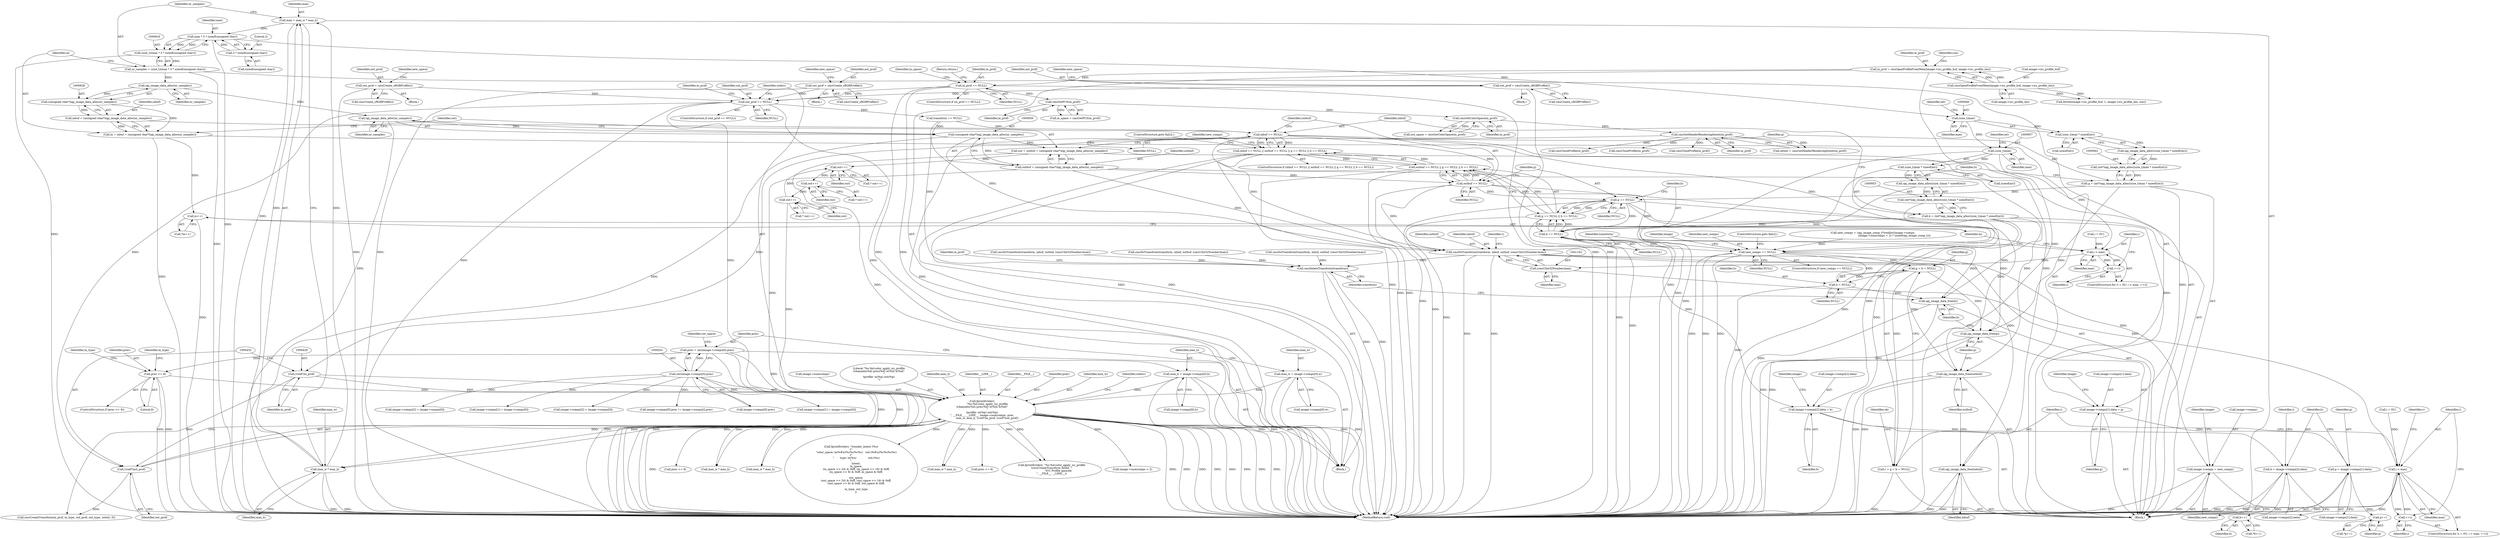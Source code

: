 digraph "0_openjpeg_2e5ab1d9987831c981ff05862e8ccf1381ed58ea@API" {
"1000917" [label="(Call,max * 3 * sizeof(unsigned char))"];
"1000908" [label="(Call,max = max_w * max_h)"];
"1000910" [label="(Call,max_w * max_h)"];
"1000417" [label="(Call,fprintf(stderr,\n            \"%s:%d:color_apply_icc_profile\n\tchannels(%d) prec(%d) w(%d) h(%d)\"\n            \"\n\tprofile: in(%p) out(%p)\n\", __FILE__, __LINE__, image->numcomps, prec,\n            max_w, max_h, (void*)in_prof, (void*)out_prof))"];
"1000198" [label="(Call,prec = (int)image->comps[0].prec)"];
"1000200" [label="(Call,(int)image->comps[0].prec)"];
"1000320" [label="(Call,prec <= 8)"];
"1000180" [label="(Call,max_w = image->comps[0].w)"];
"1000189" [label="(Call,max_h = image->comps[0].h)"];
"1000428" [label="(Call,(void*)in_prof)"];
"1000178" [label="(Call,cmsGetHeaderRenderingIntent(in_prof))"];
"1000174" [label="(Call,cmsGetColorSpace(in_prof))"];
"1000170" [label="(Call,cmsGetPCS(in_prof))"];
"1000163" [label="(Call,in_prof == NULL)"];
"1000136" [label="(Call,in_prof = cmsOpenProfileFromMem(image->icc_profile_buf, image->icc_profile_len))"];
"1000138" [label="(Call,cmsOpenProfileFromMem(image->icc_profile_buf, image->icc_profile_len))"];
"1000431" [label="(Call,(void*)out_prof)"];
"1000410" [label="(Call,out_prof == NULL)"];
"1000338" [label="(Call,out_prof = cmsCreate_sRGBProfile())"];
"1000374" [label="(Call,out_prof = cmsCreate_sRGBProfile())"];
"1000356" [label="(Call,out_prof = cmsCreate_sRGBProfile())"];
"1000919" [label="(Call,3 * sizeof(unsigned char))"];
"1000915" [label="(Call,(size_t)(max * 3 * sizeof(unsigned char)))"];
"1000913" [label="(Call,nr_samples = (size_t)(max * 3 * sizeof(unsigned char)))"];
"1000929" [label="(Call,opj_image_data_alloc(nr_samples))"];
"1000927" [label="(Call,(unsigned char*)opj_image_data_alloc(nr_samples))"];
"1000923" [label="(Call,in = inbuf = (unsigned char*)opj_image_data_alloc(nr_samples))"];
"1001090" [label="(Call,in++)"];
"1000925" [label="(Call,inbuf = (unsigned char*)opj_image_data_alloc(nr_samples))"];
"1000963" [label="(Call,inbuf == NULL)"];
"1000962" [label="(Call,inbuf == NULL || outbuf == NULL || g == NULL || b == NULL)"];
"1000967" [label="(Call,outbuf == NULL)"];
"1000966" [label="(Call,outbuf == NULL || g == NULL || b == NULL)"];
"1000971" [label="(Call,g == NULL)"];
"1000970" [label="(Call,g == NULL || b == NULL)"];
"1000974" [label="(Call,b == NULL)"];
"1000996" [label="(Call,new_comps == NULL)"];
"1001001" [label="(Call,image->comps = new_comps)"];
"1001170" [label="(Call,g = b = NULL)"];
"1001168" [label="(Call,r = g = b = NULL)"];
"1001183" [label="(Call,opj_image_data_free(g))"];
"1001172" [label="(Call,b = NULL)"];
"1001185" [label="(Call,opj_image_data_free(b))"];
"1001055" [label="(Call,image->comps[2].data = b)"];
"1001122" [label="(Call,b = image->comps[2].data)"];
"1001161" [label="(Call,b++)"];
"1001046" [label="(Call,image->comps[1].data = g)"];
"1001113" [label="(Call,g = image->comps[1].data)"];
"1001152" [label="(Call,g++)"];
"1001097" [label="(Call,cmsDoTransform(transform, inbuf, outbuf, (cmsUInt32Number)max))"];
"1001179" [label="(Call,opj_image_data_free(inbuf))"];
"1001181" [label="(Call,opj_image_data_free(outbuf))"];
"1001473" [label="(Call,cmsDeleteTransform(transform))"];
"1000937" [label="(Call,opj_image_data_alloc(nr_samples))"];
"1000935" [label="(Call,(unsigned char*)opj_image_data_alloc(nr_samples))"];
"1000931" [label="(Call,out = outbuf = (unsigned char*)opj_image_data_alloc(nr_samples))"];
"1001148" [label="(Call,out++)"];
"1001157" [label="(Call,out++)"];
"1001166" [label="(Call,out++)"];
"1000933" [label="(Call,outbuf = (unsigned char*)opj_image_data_alloc(nr_samples))"];
"1000945" [label="(Call,(size_t)max)"];
"1000944" [label="(Call,(size_t)max * sizeof(int))"];
"1000943" [label="(Call,opj_image_data_alloc((size_t)max * sizeof(int)))"];
"1000941" [label="(Call,(int*)opj_image_data_alloc((size_t)max * sizeof(int)))"];
"1000939" [label="(Call,g = (int*)opj_image_data_alloc((size_t)max * sizeof(int)))"];
"1000956" [label="(Call,(size_t)max)"];
"1000955" [label="(Call,(size_t)max * sizeof(int))"];
"1000954" [label="(Call,opj_image_data_alloc((size_t)max * sizeof(int)))"];
"1000952" [label="(Call,(int*)opj_image_data_alloc((size_t)max * sizeof(int)))"];
"1000950" [label="(Call,b = (int*)opj_image_data_alloc((size_t)max * sizeof(int)))"];
"1001082" [label="(Call,i < max)"];
"1001085" [label="(Call,++i)"];
"1001101" [label="(Call,(cmsUInt32Number)max)"];
"1001135" [label="(Call,i < max)"];
"1001138" [label="(Call,++i)"];
"1001005" [label="(Identifier,new_comps)"];
"1001321" [label="(Call,image->comps[2] = image->comps[0])"];
"1001103" [label="(Identifier,max)"];
"1000912" [label="(Identifier,max_h)"];
"1000175" [label="(Identifier,in_prof)"];
"1000180" [label="(Call,max_w = image->comps[0].w)"];
"1001099" [label="(Identifier,inbuf)"];
"1001168" [label="(Call,r = g = b = NULL)"];
"1001115" [label="(Call,image->comps[1].data)"];
"1000507" [label="(Call,image->numcomps > 2)"];
"1001169" [label="(Identifier,r)"];
"1000169" [label="(Identifier,in_space)"];
"1000929" [label="(Call,opj_image_data_alloc(nr_samples))"];
"1000969" [label="(Identifier,NULL)"];
"1000419" [label="(Literal,\"%s:%d:color_apply_icc_profile\n\tchannels(%d) prec(%d) w(%d) h(%d)\"\n            \"\n\tprofile: in(%p) out(%p)\n\")"];
"1000191" [label="(Call,image->comps[0].h)"];
"1000963" [label="(Call,inbuf == NULL)"];
"1000961" [label="(ControlStructure,if (inbuf == NULL || outbuf == NULL || g == NULL || b == NULL))"];
"1000947" [label="(Identifier,max)"];
"1001158" [label="(Identifier,out)"];
"1000948" [label="(Call,sizeof(int))"];
"1000997" [label="(Identifier,new_comps)"];
"1000190" [label="(Identifier,max_h)"];
"1000431" [label="(Call,(void*)out_prof)"];
"1000276" [label="(Call,image->comps[0].prec != image->comps[i].prec)"];
"1000213" [label="(Block,)"];
"1000374" [label="(Call,out_prof = cmsCreate_sRGBProfile())"];
"1000919" [label="(Call,3 * sizeof(unsigned char))"];
"1001056" [label="(Call,image->comps[2].data)"];
"1000427" [label="(Identifier,max_h)"];
"1000911" [label="(Identifier,max_w)"];
"1000933" [label="(Call,outbuf = (unsigned char*)opj_image_data_alloc(nr_samples))"];
"1000514" [label="(Call,prec <= 8)"];
"1001085" [label="(Call,++i)"];
"1001079" [label="(Call,i = 0U)"];
"1000414" [label="(Call,cmsCloseProfile(in_prof))"];
"1000938" [label="(Identifier,nr_samples)"];
"1000415" [label="(Identifier,in_prof)"];
"1001054" [label="(Identifier,g)"];
"1001090" [label="(Call,in++)"];
"1000970" [label="(Call,g == NULL || b == NULL)"];
"1000376" [label="(Call,cmsCreate_sRGBProfile())"];
"1001059" [label="(Identifier,image)"];
"1001149" [label="(Identifier,out)"];
"1000421" [label="(Identifier,__LINE__)"];
"1000915" [label="(Call,(size_t)(max * 3 * sizeof(unsigned char)))"];
"1000714" [label="(Call,max_w * max_h)"];
"1000357" [label="(Identifier,out_prof)"];
"1000909" [label="(Identifier,max)"];
"1000962" [label="(Call,inbuf == NULL || outbuf == NULL || g == NULL || b == NULL)"];
"1001135" [label="(Call,i < max)"];
"1001063" [label="(Identifier,b)"];
"1001132" [label="(Call,i = 0U)"];
"1001476" [label="(Identifier,in_prof)"];
"1001133" [label="(Identifier,i)"];
"1000418" [label="(Identifier,stderr)"];
"1001084" [label="(Identifier,max)"];
"1000325" [label="(Identifier,in_type)"];
"1000151" [label="(Call,fwrite(image->icc_profile_buf, 1, image->icc_profile_len, icm))"];
"1000410" [label="(Call,out_prof == NULL)"];
"1000931" [label="(Call,out = outbuf = (unsigned char*)opj_image_data_alloc(nr_samples))"];
"1001055" [label="(Call,image->comps[2].data = b)"];
"1001078" [label="(ControlStructure,for (i = 0U; i < max; ++i))"];
"1000162" [label="(ControlStructure,if (in_prof == NULL))"];
"1000333" [label="(Identifier,in_type)"];
"1000412" [label="(Identifier,NULL)"];
"1000181" [label="(Identifier,max_w)"];
"1000954" [label="(Call,opj_image_data_alloc((size_t)max * sizeof(int)))"];
"1001138" [label="(Call,++i)"];
"1000932" [label="(Identifier,out)"];
"1000360" [label="(Identifier,new_space)"];
"1001182" [label="(Identifier,outbuf)"];
"1000958" [label="(Identifier,max)"];
"1000420" [label="(Identifier,__FILE__)"];
"1001487" [label="(MethodReturn,void)"];
"1000927" [label="(Call,(unsigned char*)opj_image_data_alloc(nr_samples))"];
"1000136" [label="(Call,in_prof = cmsOpenProfileFromMem(image->icc_profile_buf, image->icc_profile_len))"];
"1000960" [label="(Identifier,int)"];
"1000524" [label="(Call,max_w * max_h)"];
"1001105" [label="(Identifier,r)"];
"1000959" [label="(Call,sizeof(int))"];
"1000945" [label="(Call,(size_t)max)"];
"1001124" [label="(Call,image->comps[2].data)"];
"1000917" [label="(Call,max * 3 * sizeof(unsigned char))"];
"1000430" [label="(Identifier,in_prof)"];
"1000930" [label="(Identifier,nr_samples)"];
"1000980" [label="(Identifier,new_comps)"];
"1001097" [label="(Call,cmsDoTransform(transform, inbuf, outbuf, (cmsUInt32Number)max))"];
"1001101" [label="(Call,(cmsUInt32Number)max)"];
"1000358" [label="(Call,cmsCreate_sRGBProfile())"];
"1001151" [label="(Call,*g++)"];
"1001473" [label="(Call,cmsDeleteTransform(transform))"];
"1000920" [label="(Literal,3)"];
"1001184" [label="(Identifier,g)"];
"1001181" [label="(Call,opj_image_data_free(outbuf))"];
"1001139" [label="(Identifier,i)"];
"1000340" [label="(Call,cmsCreate_sRGBProfile())"];
"1000972" [label="(Identifier,g)"];
"1000165" [label="(Identifier,NULL)"];
"1000949" [label="(Identifier,int)"];
"1000976" [label="(Identifier,NULL)"];
"1000955" [label="(Call,(size_t)max * sizeof(int))"];
"1001174" [label="(Identifier,NULL)"];
"1000167" [label="(Return,return;)"];
"1000198" [label="(Call,prec = (int)image->comps[0].prec)"];
"1001091" [label="(Identifier,in)"];
"1000434" [label="(Call,fprintf(stderr, \"\trender_intent (%u)\n\t\"\n            \"color_space: in(%#x)(%c%c%c%c)   out:(%#x)(%c%c%c%c)\n\t\"\n            \"       type: in(%u)              out:(%u)\n\",\n            intent,\n            in_space,\n            (in_space >> 24) & 0xff, (in_space >> 16) & 0xff,\n            (in_space >> 8) & 0xff, in_space & 0xff,\n\n            out_space,\n            (out_space >> 24) & 0xff, (out_space >> 16) & 0xff,\n            (out_space >> 8) & 0xff, out_space & 0xff,\n\n            in_type, out_type\n           ))"];
"1001024" [label="(Call,image->comps[1] = image->comps[0])"];
"1001179" [label="(Call,opj_image_data_free(inbuf))"];
"1001123" [label="(Identifier,b)"];
"1001153" [label="(Identifier,g)"];
"1001137" [label="(Identifier,max)"];
"1000965" [label="(Identifier,NULL)"];
"1000978" [label="(ControlStructure,goto fails2;)"];
"1000168" [label="(Call,in_space = cmsGetPCS(in_prof))"];
"1000952" [label="(Call,(int*)opj_image_data_alloc((size_t)max * sizeof(int)))"];
"1001083" [label="(Identifier,i)"];
"1000966" [label="(Call,outbuf == NULL || g == NULL || b == NULL)"];
"1000944" [label="(Call,(size_t)max * sizeof(int))"];
"1001035" [label="(Call,image->comps[2] = image->comps[0])"];
"1000164" [label="(Identifier,in_prof)"];
"1001082" [label="(Call,i < max)"];
"1000172" [label="(Call,out_space = cmsGetColorSpace(in_prof))"];
"1000995" [label="(ControlStructure,if (new_comps == NULL))"];
"1001196" [label="(Call,max_w * max_h)"];
"1000142" [label="(Call,image->icc_profile_len)"];
"1000425" [label="(Identifier,prec)"];
"1000406" [label="(Call,cmsCloseProfile(in_prof))"];
"1000910" [label="(Call,max_w * max_h)"];
"1001186" [label="(Identifier,b)"];
"1001156" [label="(Call,* out++)"];
"1000375" [label="(Identifier,out_prof)"];
"1001009" [label="(Identifier,image)"];
"1000342" [label="(Identifier,new_space)"];
"1001162" [label="(Identifier,b)"];
"1001152" [label="(Call,g++)"];
"1000480" [label="(Call,cmsCreateTransform(in_prof, in_type, out_prof, out_type, intent, 0))"];
"1000973" [label="(Identifier,NULL)"];
"1000913" [label="(Call,nr_samples = (size_t)(max * 3 * sizeof(unsigned char)))"];
"1000426" [label="(Identifier,max_w)"];
"1000492" [label="(Call,transform == NULL)"];
"1000939" [label="(Call,g = (int*)opj_image_data_alloc((size_t)max * sizeof(int)))"];
"1000971" [label="(Call,g == NULL)"];
"1001310" [label="(Call,image->comps[1] = image->comps[0])"];
"1000902" [label="(Block,)"];
"1000378" [label="(Identifier,new_space)"];
"1001172" [label="(Call,b = NULL)"];
"1000943" [label="(Call,opj_image_data_alloc((size_t)max * sizeof(int)))"];
"1000925" [label="(Call,inbuf = (unsigned char*)opj_image_data_alloc(nr_samples))"];
"1000411" [label="(Identifier,out_prof)"];
"1001047" [label="(Call,image->comps[1].data)"];
"1001066" [label="(Identifier,image)"];
"1000433" [label="(Identifier,out_prof)"];
"1000349" [label="(Block,)"];
"1001000" [label="(ControlStructure,goto fails2;)"];
"1000182" [label="(Call,image->comps[0].w)"];
"1001089" [label="(Call,*in++)"];
"1000189" [label="(Call,max_h = image->comps[0].h)"];
"1001100" [label="(Identifier,outbuf)"];
"1001173" [label="(Identifier,b)"];
"1000817" [label="(Call,cmsDoTransform(transform, inbuf, outbuf, (cmsUInt32Number)max))"];
"1000147" [label="(Identifier,icm)"];
"1000937" [label="(Call,opj_image_data_alloc(nr_samples))"];
"1000339" [label="(Identifier,out_prof)"];
"1001183" [label="(Call,opj_image_data_free(g))"];
"1000934" [label="(Identifier,outbuf)"];
"1000113" [label="(Block,)"];
"1000199" [label="(Identifier,prec)"];
"1001144" [label="(Identifier,r)"];
"1001157" [label="(Call,out++)"];
"1000202" [label="(Call,image->comps[0].prec)"];
"1000979" [label="(Call,new_comps = (opj_image_comp_t*)realloc(image->comps,\n                                                   (image->numcomps + 2) * sizeof(opj_image_comp_t)))"];
"1001166" [label="(Call,out++)"];
"1000338" [label="(Call,out_prof = cmsCreate_sRGBProfile())"];
"1000956" [label="(Call,(size_t)max)"];
"1001136" [label="(Identifier,i)"];
"1000211" [label="(Identifier,out_space)"];
"1000356" [label="(Call,out_prof = cmsCreate_sRGBProfile())"];
"1001113" [label="(Call,g = image->comps[1].data)"];
"1000322" [label="(Literal,8)"];
"1001383" [label="(Call,cmsDoTransform(transform, inbuf, outbuf, (cmsUInt32Number)max))"];
"1000923" [label="(Call,in = inbuf = (unsigned char*)opj_image_data_alloc(nr_samples))"];
"1000996" [label="(Call,new_comps == NULL)"];
"1001474" [label="(Identifier,transform)"];
"1001167" [label="(Identifier,out)"];
"1000321" [label="(Identifier,prec)"];
"1001171" [label="(Identifier,g)"];
"1001165" [label="(Call,* out++)"];
"1000899" [label="(Call,prec <= 8)"];
"1000908" [label="(Call,max = max_w * max_h)"];
"1001086" [label="(Identifier,i)"];
"1000409" [label="(ControlStructure,if (out_prof == NULL))"];
"1000176" [label="(Call,intent = cmsGetHeaderRenderingIntent(in_prof))"];
"1000998" [label="(Identifier,NULL)"];
"1000627" [label="(Call,cmsDoTransform(transform, inbuf, outbuf, (cmsUInt32Number)max))"];
"1001147" [label="(Call,* out++)"];
"1000367" [label="(Block,)"];
"1001131" [label="(ControlStructure,for (i = 0U; i < max; ++i))"];
"1000139" [label="(Call,image->icc_profile_buf)"];
"1000921" [label="(Call,sizeof(unsigned char))"];
"1001160" [label="(Call,*b++)"];
"1000964" [label="(Identifier,inbuf)"];
"1000974" [label="(Call,b == NULL)"];
"1000428" [label="(Call,(void*)in_prof)"];
"1000975" [label="(Identifier,b)"];
"1000935" [label="(Call,(unsigned char*)opj_image_data_alloc(nr_samples))"];
"1001176" [label="(Identifier,ok)"];
"1000417" [label="(Call,fprintf(stderr,\n            \"%s:%d:color_apply_icc_profile\n\tchannels(%d) prec(%d) w(%d) h(%d)\"\n            \"\n\tprofile: in(%p) out(%p)\n\", __FILE__, __LINE__, image->numcomps, prec,\n            max_w, max_h, (void*)in_prof, (void*)out_prof))"];
"1000319" [label="(ControlStructure,if (prec <= 8))"];
"1000174" [label="(Call,cmsGetColorSpace(in_prof))"];
"1001001" [label="(Call,image->comps = new_comps)"];
"1000967" [label="(Call,outbuf == NULL)"];
"1001148" [label="(Call,out++)"];
"1000137" [label="(Identifier,in_prof)"];
"1000171" [label="(Identifier,in_prof)"];
"1000940" [label="(Identifier,g)"];
"1000918" [label="(Identifier,max)"];
"1000968" [label="(Identifier,outbuf)"];
"1001046" [label="(Call,image->comps[1].data = g)"];
"1001185" [label="(Call,opj_image_data_free(b))"];
"1000200" [label="(Call,(int)image->comps[0].prec)"];
"1000941" [label="(Call,(int*)opj_image_data_alloc((size_t)max * sizeof(int)))"];
"1000179" [label="(Identifier,in_prof)"];
"1000138" [label="(Call,cmsOpenProfileFromMem(image->icc_profile_buf, image->icc_profile_len))"];
"1000914" [label="(Identifier,nr_samples)"];
"1000435" [label="(Identifier,stderr)"];
"1000924" [label="(Identifier,in)"];
"1000170" [label="(Call,cmsGetPCS(in_prof))"];
"1000178" [label="(Call,cmsGetHeaderRenderingIntent(in_prof))"];
"1001098" [label="(Identifier,transform)"];
"1001114" [label="(Identifier,g)"];
"1000926" [label="(Identifier,inbuf)"];
"1000950" [label="(Call,b = (int*)opj_image_data_alloc((size_t)max * sizeof(int)))"];
"1001180" [label="(Identifier,inbuf)"];
"1001003" [label="(Identifier,image)"];
"1001161" [label="(Call,b++)"];
"1001002" [label="(Call,image->comps)"];
"1001122" [label="(Call,b = image->comps[2].data)"];
"1001170" [label="(Call,g = b = NULL)"];
"1000422" [label="(Call,image->numcomps)"];
"1000320" [label="(Call,prec <= 8)"];
"1000163" [label="(Call,in_prof == NULL)"];
"1000316" [label="(Call,cmsCloseProfile(in_prof))"];
"1000496" [label="(Call,fprintf(stderr, \"%s:%d:color_apply_icc_profile\n\tcmsCreateTransform failed. \"\n                \"ICC Profile ignored.\n\", __FILE__, __LINE__))"];
"1000951" [label="(Identifier,b)"];
"1000917" -> "1000915"  [label="AST: "];
"1000917" -> "1000919"  [label="CFG: "];
"1000918" -> "1000917"  [label="AST: "];
"1000919" -> "1000917"  [label="AST: "];
"1000915" -> "1000917"  [label="CFG: "];
"1000917" -> "1001487"  [label="DDG: "];
"1000917" -> "1000915"  [label="DDG: "];
"1000917" -> "1000915"  [label="DDG: "];
"1000908" -> "1000917"  [label="DDG: "];
"1000919" -> "1000917"  [label="DDG: "];
"1000917" -> "1000945"  [label="DDG: "];
"1000908" -> "1000902"  [label="AST: "];
"1000908" -> "1000910"  [label="CFG: "];
"1000909" -> "1000908"  [label="AST: "];
"1000910" -> "1000908"  [label="AST: "];
"1000914" -> "1000908"  [label="CFG: "];
"1000908" -> "1001487"  [label="DDG: "];
"1000910" -> "1000908"  [label="DDG: "];
"1000910" -> "1000908"  [label="DDG: "];
"1000910" -> "1000912"  [label="CFG: "];
"1000911" -> "1000910"  [label="AST: "];
"1000912" -> "1000910"  [label="AST: "];
"1000910" -> "1001487"  [label="DDG: "];
"1000910" -> "1001487"  [label="DDG: "];
"1000417" -> "1000910"  [label="DDG: "];
"1000417" -> "1000910"  [label="DDG: "];
"1000417" -> "1000113"  [label="AST: "];
"1000417" -> "1000431"  [label="CFG: "];
"1000418" -> "1000417"  [label="AST: "];
"1000419" -> "1000417"  [label="AST: "];
"1000420" -> "1000417"  [label="AST: "];
"1000421" -> "1000417"  [label="AST: "];
"1000422" -> "1000417"  [label="AST: "];
"1000425" -> "1000417"  [label="AST: "];
"1000426" -> "1000417"  [label="AST: "];
"1000427" -> "1000417"  [label="AST: "];
"1000428" -> "1000417"  [label="AST: "];
"1000431" -> "1000417"  [label="AST: "];
"1000435" -> "1000417"  [label="CFG: "];
"1000417" -> "1001487"  [label="DDG: "];
"1000417" -> "1001487"  [label="DDG: "];
"1000417" -> "1001487"  [label="DDG: "];
"1000417" -> "1001487"  [label="DDG: "];
"1000417" -> "1001487"  [label="DDG: "];
"1000417" -> "1001487"  [label="DDG: "];
"1000417" -> "1001487"  [label="DDG: "];
"1000417" -> "1001487"  [label="DDG: "];
"1000417" -> "1001487"  [label="DDG: "];
"1000198" -> "1000417"  [label="DDG: "];
"1000320" -> "1000417"  [label="DDG: "];
"1000180" -> "1000417"  [label="DDG: "];
"1000189" -> "1000417"  [label="DDG: "];
"1000428" -> "1000417"  [label="DDG: "];
"1000431" -> "1000417"  [label="DDG: "];
"1000417" -> "1000434"  [label="DDG: "];
"1000417" -> "1000496"  [label="DDG: "];
"1000417" -> "1000496"  [label="DDG: "];
"1000417" -> "1000507"  [label="DDG: "];
"1000417" -> "1000514"  [label="DDG: "];
"1000417" -> "1000524"  [label="DDG: "];
"1000417" -> "1000524"  [label="DDG: "];
"1000417" -> "1000714"  [label="DDG: "];
"1000417" -> "1000714"  [label="DDG: "];
"1000417" -> "1000899"  [label="DDG: "];
"1000417" -> "1001196"  [label="DDG: "];
"1000417" -> "1001196"  [label="DDG: "];
"1000198" -> "1000113"  [label="AST: "];
"1000198" -> "1000200"  [label="CFG: "];
"1000199" -> "1000198"  [label="AST: "];
"1000200" -> "1000198"  [label="AST: "];
"1000211" -> "1000198"  [label="CFG: "];
"1000198" -> "1001487"  [label="DDG: "];
"1000198" -> "1001487"  [label="DDG: "];
"1000200" -> "1000198"  [label="DDG: "];
"1000198" -> "1000320"  [label="DDG: "];
"1000200" -> "1000202"  [label="CFG: "];
"1000201" -> "1000200"  [label="AST: "];
"1000202" -> "1000200"  [label="AST: "];
"1000200" -> "1001487"  [label="DDG: "];
"1000200" -> "1000276"  [label="DDG: "];
"1000200" -> "1001024"  [label="DDG: "];
"1000200" -> "1001035"  [label="DDG: "];
"1000200" -> "1001310"  [label="DDG: "];
"1000200" -> "1001321"  [label="DDG: "];
"1000320" -> "1000319"  [label="AST: "];
"1000320" -> "1000322"  [label="CFG: "];
"1000321" -> "1000320"  [label="AST: "];
"1000322" -> "1000320"  [label="AST: "];
"1000325" -> "1000320"  [label="CFG: "];
"1000333" -> "1000320"  [label="CFG: "];
"1000320" -> "1001487"  [label="DDG: "];
"1000320" -> "1001487"  [label="DDG: "];
"1000180" -> "1000113"  [label="AST: "];
"1000180" -> "1000182"  [label="CFG: "];
"1000181" -> "1000180"  [label="AST: "];
"1000182" -> "1000180"  [label="AST: "];
"1000190" -> "1000180"  [label="CFG: "];
"1000180" -> "1001487"  [label="DDG: "];
"1000180" -> "1001487"  [label="DDG: "];
"1000189" -> "1000113"  [label="AST: "];
"1000189" -> "1000191"  [label="CFG: "];
"1000190" -> "1000189"  [label="AST: "];
"1000191" -> "1000189"  [label="AST: "];
"1000199" -> "1000189"  [label="CFG: "];
"1000189" -> "1001487"  [label="DDG: "];
"1000189" -> "1001487"  [label="DDG: "];
"1000428" -> "1000430"  [label="CFG: "];
"1000429" -> "1000428"  [label="AST: "];
"1000430" -> "1000428"  [label="AST: "];
"1000432" -> "1000428"  [label="CFG: "];
"1000178" -> "1000428"  [label="DDG: "];
"1000428" -> "1000480"  [label="DDG: "];
"1000178" -> "1000176"  [label="AST: "];
"1000178" -> "1000179"  [label="CFG: "];
"1000179" -> "1000178"  [label="AST: "];
"1000176" -> "1000178"  [label="CFG: "];
"1000178" -> "1000176"  [label="DDG: "];
"1000174" -> "1000178"  [label="DDG: "];
"1000178" -> "1000316"  [label="DDG: "];
"1000178" -> "1000406"  [label="DDG: "];
"1000178" -> "1000414"  [label="DDG: "];
"1000174" -> "1000172"  [label="AST: "];
"1000174" -> "1000175"  [label="CFG: "];
"1000175" -> "1000174"  [label="AST: "];
"1000172" -> "1000174"  [label="CFG: "];
"1000174" -> "1000172"  [label="DDG: "];
"1000170" -> "1000174"  [label="DDG: "];
"1000170" -> "1000168"  [label="AST: "];
"1000170" -> "1000171"  [label="CFG: "];
"1000171" -> "1000170"  [label="AST: "];
"1000168" -> "1000170"  [label="CFG: "];
"1000170" -> "1000168"  [label="DDG: "];
"1000163" -> "1000170"  [label="DDG: "];
"1000163" -> "1000162"  [label="AST: "];
"1000163" -> "1000165"  [label="CFG: "];
"1000164" -> "1000163"  [label="AST: "];
"1000165" -> "1000163"  [label="AST: "];
"1000167" -> "1000163"  [label="CFG: "];
"1000169" -> "1000163"  [label="CFG: "];
"1000163" -> "1001487"  [label="DDG: "];
"1000163" -> "1001487"  [label="DDG: "];
"1000163" -> "1001487"  [label="DDG: "];
"1000136" -> "1000163"  [label="DDG: "];
"1000163" -> "1000410"  [label="DDG: "];
"1000136" -> "1000113"  [label="AST: "];
"1000136" -> "1000138"  [label="CFG: "];
"1000137" -> "1000136"  [label="AST: "];
"1000138" -> "1000136"  [label="AST: "];
"1000147" -> "1000136"  [label="CFG: "];
"1000136" -> "1001487"  [label="DDG: "];
"1000138" -> "1000136"  [label="DDG: "];
"1000138" -> "1000136"  [label="DDG: "];
"1000138" -> "1000142"  [label="CFG: "];
"1000139" -> "1000138"  [label="AST: "];
"1000142" -> "1000138"  [label="AST: "];
"1000138" -> "1000151"  [label="DDG: "];
"1000138" -> "1000151"  [label="DDG: "];
"1000431" -> "1000433"  [label="CFG: "];
"1000432" -> "1000431"  [label="AST: "];
"1000433" -> "1000431"  [label="AST: "];
"1000410" -> "1000431"  [label="DDG: "];
"1000431" -> "1000480"  [label="DDG: "];
"1000410" -> "1000409"  [label="AST: "];
"1000410" -> "1000412"  [label="CFG: "];
"1000411" -> "1000410"  [label="AST: "];
"1000412" -> "1000410"  [label="AST: "];
"1000415" -> "1000410"  [label="CFG: "];
"1000418" -> "1000410"  [label="CFG: "];
"1000410" -> "1001487"  [label="DDG: "];
"1000410" -> "1001487"  [label="DDG: "];
"1000410" -> "1001487"  [label="DDG: "];
"1000338" -> "1000410"  [label="DDG: "];
"1000374" -> "1000410"  [label="DDG: "];
"1000356" -> "1000410"  [label="DDG: "];
"1000410" -> "1000492"  [label="DDG: "];
"1000338" -> "1000213"  [label="AST: "];
"1000338" -> "1000340"  [label="CFG: "];
"1000339" -> "1000338"  [label="AST: "];
"1000340" -> "1000338"  [label="AST: "];
"1000342" -> "1000338"  [label="CFG: "];
"1000338" -> "1001487"  [label="DDG: "];
"1000374" -> "1000367"  [label="AST: "];
"1000374" -> "1000376"  [label="CFG: "];
"1000375" -> "1000374"  [label="AST: "];
"1000376" -> "1000374"  [label="AST: "];
"1000378" -> "1000374"  [label="CFG: "];
"1000374" -> "1001487"  [label="DDG: "];
"1000356" -> "1000349"  [label="AST: "];
"1000356" -> "1000358"  [label="CFG: "];
"1000357" -> "1000356"  [label="AST: "];
"1000358" -> "1000356"  [label="AST: "];
"1000360" -> "1000356"  [label="CFG: "];
"1000356" -> "1001487"  [label="DDG: "];
"1000919" -> "1000921"  [label="CFG: "];
"1000920" -> "1000919"  [label="AST: "];
"1000921" -> "1000919"  [label="AST: "];
"1000915" -> "1000913"  [label="AST: "];
"1000916" -> "1000915"  [label="AST: "];
"1000913" -> "1000915"  [label="CFG: "];
"1000915" -> "1001487"  [label="DDG: "];
"1000915" -> "1000913"  [label="DDG: "];
"1000913" -> "1000902"  [label="AST: "];
"1000914" -> "1000913"  [label="AST: "];
"1000924" -> "1000913"  [label="CFG: "];
"1000913" -> "1001487"  [label="DDG: "];
"1000913" -> "1000929"  [label="DDG: "];
"1000929" -> "1000927"  [label="AST: "];
"1000929" -> "1000930"  [label="CFG: "];
"1000930" -> "1000929"  [label="AST: "];
"1000927" -> "1000929"  [label="CFG: "];
"1000929" -> "1000927"  [label="DDG: "];
"1000929" -> "1000937"  [label="DDG: "];
"1000927" -> "1000925"  [label="AST: "];
"1000928" -> "1000927"  [label="AST: "];
"1000925" -> "1000927"  [label="CFG: "];
"1000927" -> "1000923"  [label="DDG: "];
"1000927" -> "1000925"  [label="DDG: "];
"1000923" -> "1000902"  [label="AST: "];
"1000923" -> "1000925"  [label="CFG: "];
"1000924" -> "1000923"  [label="AST: "];
"1000925" -> "1000923"  [label="AST: "];
"1000932" -> "1000923"  [label="CFG: "];
"1000923" -> "1001487"  [label="DDG: "];
"1000925" -> "1000923"  [label="DDG: "];
"1000923" -> "1001090"  [label="DDG: "];
"1001090" -> "1001089"  [label="AST: "];
"1001090" -> "1001091"  [label="CFG: "];
"1001091" -> "1001090"  [label="AST: "];
"1001089" -> "1001090"  [label="CFG: "];
"1001090" -> "1001487"  [label="DDG: "];
"1000926" -> "1000925"  [label="AST: "];
"1000925" -> "1000963"  [label="DDG: "];
"1000963" -> "1000962"  [label="AST: "];
"1000963" -> "1000965"  [label="CFG: "];
"1000964" -> "1000963"  [label="AST: "];
"1000965" -> "1000963"  [label="AST: "];
"1000968" -> "1000963"  [label="CFG: "];
"1000962" -> "1000963"  [label="CFG: "];
"1000963" -> "1001487"  [label="DDG: "];
"1000963" -> "1000962"  [label="DDG: "];
"1000963" -> "1000962"  [label="DDG: "];
"1000492" -> "1000963"  [label="DDG: "];
"1000963" -> "1000967"  [label="DDG: "];
"1000963" -> "1000996"  [label="DDG: "];
"1000963" -> "1001097"  [label="DDG: "];
"1000963" -> "1001179"  [label="DDG: "];
"1000962" -> "1000961"  [label="AST: "];
"1000962" -> "1000966"  [label="CFG: "];
"1000966" -> "1000962"  [label="AST: "];
"1000978" -> "1000962"  [label="CFG: "];
"1000980" -> "1000962"  [label="CFG: "];
"1000962" -> "1001487"  [label="DDG: "];
"1000962" -> "1001487"  [label="DDG: "];
"1000962" -> "1001487"  [label="DDG: "];
"1000966" -> "1000962"  [label="DDG: "];
"1000966" -> "1000962"  [label="DDG: "];
"1000967" -> "1000966"  [label="AST: "];
"1000967" -> "1000969"  [label="CFG: "];
"1000968" -> "1000967"  [label="AST: "];
"1000969" -> "1000967"  [label="AST: "];
"1000972" -> "1000967"  [label="CFG: "];
"1000966" -> "1000967"  [label="CFG: "];
"1000967" -> "1001487"  [label="DDG: "];
"1000967" -> "1000966"  [label="DDG: "];
"1000967" -> "1000966"  [label="DDG: "];
"1000933" -> "1000967"  [label="DDG: "];
"1000967" -> "1000971"  [label="DDG: "];
"1000967" -> "1000996"  [label="DDG: "];
"1000967" -> "1001097"  [label="DDG: "];
"1000967" -> "1001181"  [label="DDG: "];
"1000966" -> "1000970"  [label="CFG: "];
"1000970" -> "1000966"  [label="AST: "];
"1000966" -> "1001487"  [label="DDG: "];
"1000966" -> "1001487"  [label="DDG: "];
"1000970" -> "1000966"  [label="DDG: "];
"1000970" -> "1000966"  [label="DDG: "];
"1000971" -> "1000970"  [label="AST: "];
"1000971" -> "1000973"  [label="CFG: "];
"1000972" -> "1000971"  [label="AST: "];
"1000973" -> "1000971"  [label="AST: "];
"1000975" -> "1000971"  [label="CFG: "];
"1000970" -> "1000971"  [label="CFG: "];
"1000971" -> "1001487"  [label="DDG: "];
"1000971" -> "1000970"  [label="DDG: "];
"1000971" -> "1000970"  [label="DDG: "];
"1000939" -> "1000971"  [label="DDG: "];
"1000971" -> "1000974"  [label="DDG: "];
"1000971" -> "1000996"  [label="DDG: "];
"1000971" -> "1001046"  [label="DDG: "];
"1000971" -> "1001183"  [label="DDG: "];
"1000970" -> "1000974"  [label="CFG: "];
"1000974" -> "1000970"  [label="AST: "];
"1000970" -> "1001487"  [label="DDG: "];
"1000970" -> "1001487"  [label="DDG: "];
"1000974" -> "1000970"  [label="DDG: "];
"1000974" -> "1000970"  [label="DDG: "];
"1000974" -> "1000976"  [label="CFG: "];
"1000975" -> "1000974"  [label="AST: "];
"1000976" -> "1000974"  [label="AST: "];
"1000974" -> "1001487"  [label="DDG: "];
"1000950" -> "1000974"  [label="DDG: "];
"1000974" -> "1000996"  [label="DDG: "];
"1000974" -> "1001055"  [label="DDG: "];
"1000974" -> "1001185"  [label="DDG: "];
"1000996" -> "1000995"  [label="AST: "];
"1000996" -> "1000998"  [label="CFG: "];
"1000997" -> "1000996"  [label="AST: "];
"1000998" -> "1000996"  [label="AST: "];
"1001000" -> "1000996"  [label="CFG: "];
"1001003" -> "1000996"  [label="CFG: "];
"1000996" -> "1001487"  [label="DDG: "];
"1000996" -> "1001487"  [label="DDG: "];
"1000996" -> "1001487"  [label="DDG: "];
"1000979" -> "1000996"  [label="DDG: "];
"1000996" -> "1001001"  [label="DDG: "];
"1000996" -> "1001170"  [label="DDG: "];
"1000996" -> "1001172"  [label="DDG: "];
"1001001" -> "1000902"  [label="AST: "];
"1001001" -> "1001005"  [label="CFG: "];
"1001002" -> "1001001"  [label="AST: "];
"1001005" -> "1001001"  [label="AST: "];
"1001009" -> "1001001"  [label="CFG: "];
"1001001" -> "1001487"  [label="DDG: "];
"1001001" -> "1001487"  [label="DDG: "];
"1001170" -> "1001168"  [label="AST: "];
"1001170" -> "1001172"  [label="CFG: "];
"1001171" -> "1001170"  [label="AST: "];
"1001172" -> "1001170"  [label="AST: "];
"1001168" -> "1001170"  [label="CFG: "];
"1001170" -> "1001168"  [label="DDG: "];
"1001172" -> "1001170"  [label="DDG: "];
"1001170" -> "1001183"  [label="DDG: "];
"1001168" -> "1000902"  [label="AST: "];
"1001169" -> "1001168"  [label="AST: "];
"1001176" -> "1001168"  [label="CFG: "];
"1001168" -> "1001487"  [label="DDG: "];
"1001183" -> "1000902"  [label="AST: "];
"1001183" -> "1001184"  [label="CFG: "];
"1001184" -> "1001183"  [label="AST: "];
"1001186" -> "1001183"  [label="CFG: "];
"1001183" -> "1001487"  [label="DDG: "];
"1001183" -> "1001487"  [label="DDG: "];
"1000939" -> "1001183"  [label="DDG: "];
"1001172" -> "1001174"  [label="CFG: "];
"1001173" -> "1001172"  [label="AST: "];
"1001174" -> "1001172"  [label="AST: "];
"1001172" -> "1001487"  [label="DDG: "];
"1001172" -> "1001185"  [label="DDG: "];
"1001185" -> "1000902"  [label="AST: "];
"1001185" -> "1001186"  [label="CFG: "];
"1001186" -> "1001185"  [label="AST: "];
"1001474" -> "1001185"  [label="CFG: "];
"1001185" -> "1001487"  [label="DDG: "];
"1001185" -> "1001487"  [label="DDG: "];
"1000950" -> "1001185"  [label="DDG: "];
"1001055" -> "1000902"  [label="AST: "];
"1001055" -> "1001063"  [label="CFG: "];
"1001056" -> "1001055"  [label="AST: "];
"1001063" -> "1001055"  [label="AST: "];
"1001066" -> "1001055"  [label="CFG: "];
"1000950" -> "1001055"  [label="DDG: "];
"1001055" -> "1001122"  [label="DDG: "];
"1001122" -> "1000902"  [label="AST: "];
"1001122" -> "1001124"  [label="CFG: "];
"1001123" -> "1001122"  [label="AST: "];
"1001124" -> "1001122"  [label="AST: "];
"1001133" -> "1001122"  [label="CFG: "];
"1001122" -> "1001487"  [label="DDG: "];
"1001122" -> "1001161"  [label="DDG: "];
"1001161" -> "1001160"  [label="AST: "];
"1001161" -> "1001162"  [label="CFG: "];
"1001162" -> "1001161"  [label="AST: "];
"1001160" -> "1001161"  [label="CFG: "];
"1001046" -> "1000902"  [label="AST: "];
"1001046" -> "1001054"  [label="CFG: "];
"1001047" -> "1001046"  [label="AST: "];
"1001054" -> "1001046"  [label="AST: "];
"1001059" -> "1001046"  [label="CFG: "];
"1000939" -> "1001046"  [label="DDG: "];
"1001046" -> "1001113"  [label="DDG: "];
"1001113" -> "1000902"  [label="AST: "];
"1001113" -> "1001115"  [label="CFG: "];
"1001114" -> "1001113"  [label="AST: "];
"1001115" -> "1001113"  [label="AST: "];
"1001123" -> "1001113"  [label="CFG: "];
"1001113" -> "1001487"  [label="DDG: "];
"1001113" -> "1001152"  [label="DDG: "];
"1001152" -> "1001151"  [label="AST: "];
"1001152" -> "1001153"  [label="CFG: "];
"1001153" -> "1001152"  [label="AST: "];
"1001151" -> "1001152"  [label="CFG: "];
"1001097" -> "1000902"  [label="AST: "];
"1001097" -> "1001101"  [label="CFG: "];
"1001098" -> "1001097"  [label="AST: "];
"1001099" -> "1001097"  [label="AST: "];
"1001100" -> "1001097"  [label="AST: "];
"1001101" -> "1001097"  [label="AST: "];
"1001105" -> "1001097"  [label="CFG: "];
"1001097" -> "1001487"  [label="DDG: "];
"1001097" -> "1001487"  [label="DDG: "];
"1000492" -> "1001097"  [label="DDG: "];
"1000933" -> "1001097"  [label="DDG: "];
"1001101" -> "1001097"  [label="DDG: "];
"1001097" -> "1001179"  [label="DDG: "];
"1001097" -> "1001181"  [label="DDG: "];
"1001097" -> "1001473"  [label="DDG: "];
"1001179" -> "1000902"  [label="AST: "];
"1001179" -> "1001180"  [label="CFG: "];
"1001180" -> "1001179"  [label="AST: "];
"1001182" -> "1001179"  [label="CFG: "];
"1001179" -> "1001487"  [label="DDG: "];
"1001179" -> "1001487"  [label="DDG: "];
"1001181" -> "1000902"  [label="AST: "];
"1001181" -> "1001182"  [label="CFG: "];
"1001182" -> "1001181"  [label="AST: "];
"1001184" -> "1001181"  [label="CFG: "];
"1001181" -> "1001487"  [label="DDG: "];
"1001181" -> "1001487"  [label="DDG: "];
"1000933" -> "1001181"  [label="DDG: "];
"1001473" -> "1000113"  [label="AST: "];
"1001473" -> "1001474"  [label="CFG: "];
"1001474" -> "1001473"  [label="AST: "];
"1001476" -> "1001473"  [label="CFG: "];
"1001473" -> "1001487"  [label="DDG: "];
"1001473" -> "1001487"  [label="DDG: "];
"1000817" -> "1001473"  [label="DDG: "];
"1000492" -> "1001473"  [label="DDG: "];
"1001383" -> "1001473"  [label="DDG: "];
"1000627" -> "1001473"  [label="DDG: "];
"1000937" -> "1000935"  [label="AST: "];
"1000937" -> "1000938"  [label="CFG: "];
"1000938" -> "1000937"  [label="AST: "];
"1000935" -> "1000937"  [label="CFG: "];
"1000937" -> "1001487"  [label="DDG: "];
"1000937" -> "1000935"  [label="DDG: "];
"1000935" -> "1000933"  [label="AST: "];
"1000936" -> "1000935"  [label="AST: "];
"1000933" -> "1000935"  [label="CFG: "];
"1000935" -> "1001487"  [label="DDG: "];
"1000935" -> "1000931"  [label="DDG: "];
"1000935" -> "1000933"  [label="DDG: "];
"1000931" -> "1000902"  [label="AST: "];
"1000931" -> "1000933"  [label="CFG: "];
"1000932" -> "1000931"  [label="AST: "];
"1000933" -> "1000931"  [label="AST: "];
"1000940" -> "1000931"  [label="CFG: "];
"1000931" -> "1001487"  [label="DDG: "];
"1000933" -> "1000931"  [label="DDG: "];
"1000931" -> "1001148"  [label="DDG: "];
"1001148" -> "1001147"  [label="AST: "];
"1001148" -> "1001149"  [label="CFG: "];
"1001149" -> "1001148"  [label="AST: "];
"1001147" -> "1001148"  [label="CFG: "];
"1001166" -> "1001148"  [label="DDG: "];
"1001148" -> "1001157"  [label="DDG: "];
"1001157" -> "1001156"  [label="AST: "];
"1001157" -> "1001158"  [label="CFG: "];
"1001158" -> "1001157"  [label="AST: "];
"1001156" -> "1001157"  [label="CFG: "];
"1001157" -> "1001166"  [label="DDG: "];
"1001166" -> "1001165"  [label="AST: "];
"1001166" -> "1001167"  [label="CFG: "];
"1001167" -> "1001166"  [label="AST: "];
"1001165" -> "1001166"  [label="CFG: "];
"1001166" -> "1001487"  [label="DDG: "];
"1000934" -> "1000933"  [label="AST: "];
"1000933" -> "1001487"  [label="DDG: "];
"1000945" -> "1000944"  [label="AST: "];
"1000945" -> "1000947"  [label="CFG: "];
"1000946" -> "1000945"  [label="AST: "];
"1000947" -> "1000945"  [label="AST: "];
"1000949" -> "1000945"  [label="CFG: "];
"1000945" -> "1000944"  [label="DDG: "];
"1000945" -> "1000956"  [label="DDG: "];
"1000944" -> "1000943"  [label="AST: "];
"1000944" -> "1000948"  [label="CFG: "];
"1000948" -> "1000944"  [label="AST: "];
"1000943" -> "1000944"  [label="CFG: "];
"1000944" -> "1000943"  [label="DDG: "];
"1000943" -> "1000941"  [label="AST: "];
"1000941" -> "1000943"  [label="CFG: "];
"1000943" -> "1000941"  [label="DDG: "];
"1000941" -> "1000939"  [label="AST: "];
"1000942" -> "1000941"  [label="AST: "];
"1000939" -> "1000941"  [label="CFG: "];
"1000941" -> "1000939"  [label="DDG: "];
"1000939" -> "1000902"  [label="AST: "];
"1000940" -> "1000939"  [label="AST: "];
"1000951" -> "1000939"  [label="CFG: "];
"1000956" -> "1000955"  [label="AST: "];
"1000956" -> "1000958"  [label="CFG: "];
"1000957" -> "1000956"  [label="AST: "];
"1000958" -> "1000956"  [label="AST: "];
"1000960" -> "1000956"  [label="CFG: "];
"1000956" -> "1001487"  [label="DDG: "];
"1000956" -> "1000955"  [label="DDG: "];
"1000956" -> "1001082"  [label="DDG: "];
"1000955" -> "1000954"  [label="AST: "];
"1000955" -> "1000959"  [label="CFG: "];
"1000959" -> "1000955"  [label="AST: "];
"1000954" -> "1000955"  [label="CFG: "];
"1000955" -> "1001487"  [label="DDG: "];
"1000955" -> "1000954"  [label="DDG: "];
"1000954" -> "1000952"  [label="AST: "];
"1000952" -> "1000954"  [label="CFG: "];
"1000954" -> "1001487"  [label="DDG: "];
"1000954" -> "1000952"  [label="DDG: "];
"1000952" -> "1000950"  [label="AST: "];
"1000953" -> "1000952"  [label="AST: "];
"1000950" -> "1000952"  [label="CFG: "];
"1000952" -> "1001487"  [label="DDG: "];
"1000952" -> "1000950"  [label="DDG: "];
"1000950" -> "1000902"  [label="AST: "];
"1000951" -> "1000950"  [label="AST: "];
"1000964" -> "1000950"  [label="CFG: "];
"1000950" -> "1001487"  [label="DDG: "];
"1001082" -> "1001078"  [label="AST: "];
"1001082" -> "1001084"  [label="CFG: "];
"1001083" -> "1001082"  [label="AST: "];
"1001084" -> "1001082"  [label="AST: "];
"1001091" -> "1001082"  [label="CFG: "];
"1001098" -> "1001082"  [label="CFG: "];
"1001079" -> "1001082"  [label="DDG: "];
"1001085" -> "1001082"  [label="DDG: "];
"1001082" -> "1001085"  [label="DDG: "];
"1001082" -> "1001101"  [label="DDG: "];
"1001085" -> "1001078"  [label="AST: "];
"1001085" -> "1001086"  [label="CFG: "];
"1001086" -> "1001085"  [label="AST: "];
"1001083" -> "1001085"  [label="CFG: "];
"1001101" -> "1001103"  [label="CFG: "];
"1001102" -> "1001101"  [label="AST: "];
"1001103" -> "1001101"  [label="AST: "];
"1001101" -> "1001135"  [label="DDG: "];
"1001135" -> "1001131"  [label="AST: "];
"1001135" -> "1001137"  [label="CFG: "];
"1001136" -> "1001135"  [label="AST: "];
"1001137" -> "1001135"  [label="AST: "];
"1001144" -> "1001135"  [label="CFG: "];
"1001169" -> "1001135"  [label="CFG: "];
"1001135" -> "1001487"  [label="DDG: "];
"1001135" -> "1001487"  [label="DDG: "];
"1001135" -> "1001487"  [label="DDG: "];
"1001138" -> "1001135"  [label="DDG: "];
"1001132" -> "1001135"  [label="DDG: "];
"1001135" -> "1001138"  [label="DDG: "];
"1001138" -> "1001131"  [label="AST: "];
"1001138" -> "1001139"  [label="CFG: "];
"1001139" -> "1001138"  [label="AST: "];
"1001136" -> "1001138"  [label="CFG: "];
}
